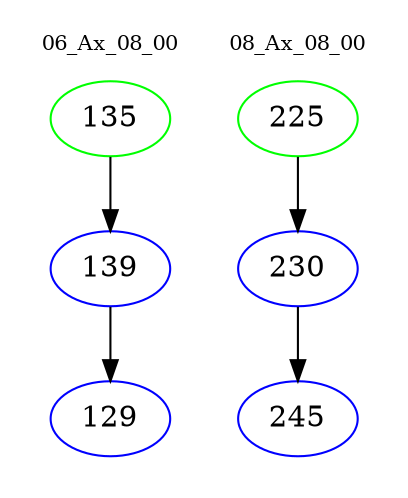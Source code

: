 digraph{
subgraph cluster_0 {
color = white
label = "06_Ax_08_00";
fontsize=10;
T0_135 [label="135", color="green"]
T0_135 -> T0_139 [color="black"]
T0_139 [label="139", color="blue"]
T0_139 -> T0_129 [color="black"]
T0_129 [label="129", color="blue"]
}
subgraph cluster_1 {
color = white
label = "08_Ax_08_00";
fontsize=10;
T1_225 [label="225", color="green"]
T1_225 -> T1_230 [color="black"]
T1_230 [label="230", color="blue"]
T1_230 -> T1_245 [color="black"]
T1_245 [label="245", color="blue"]
}
}
